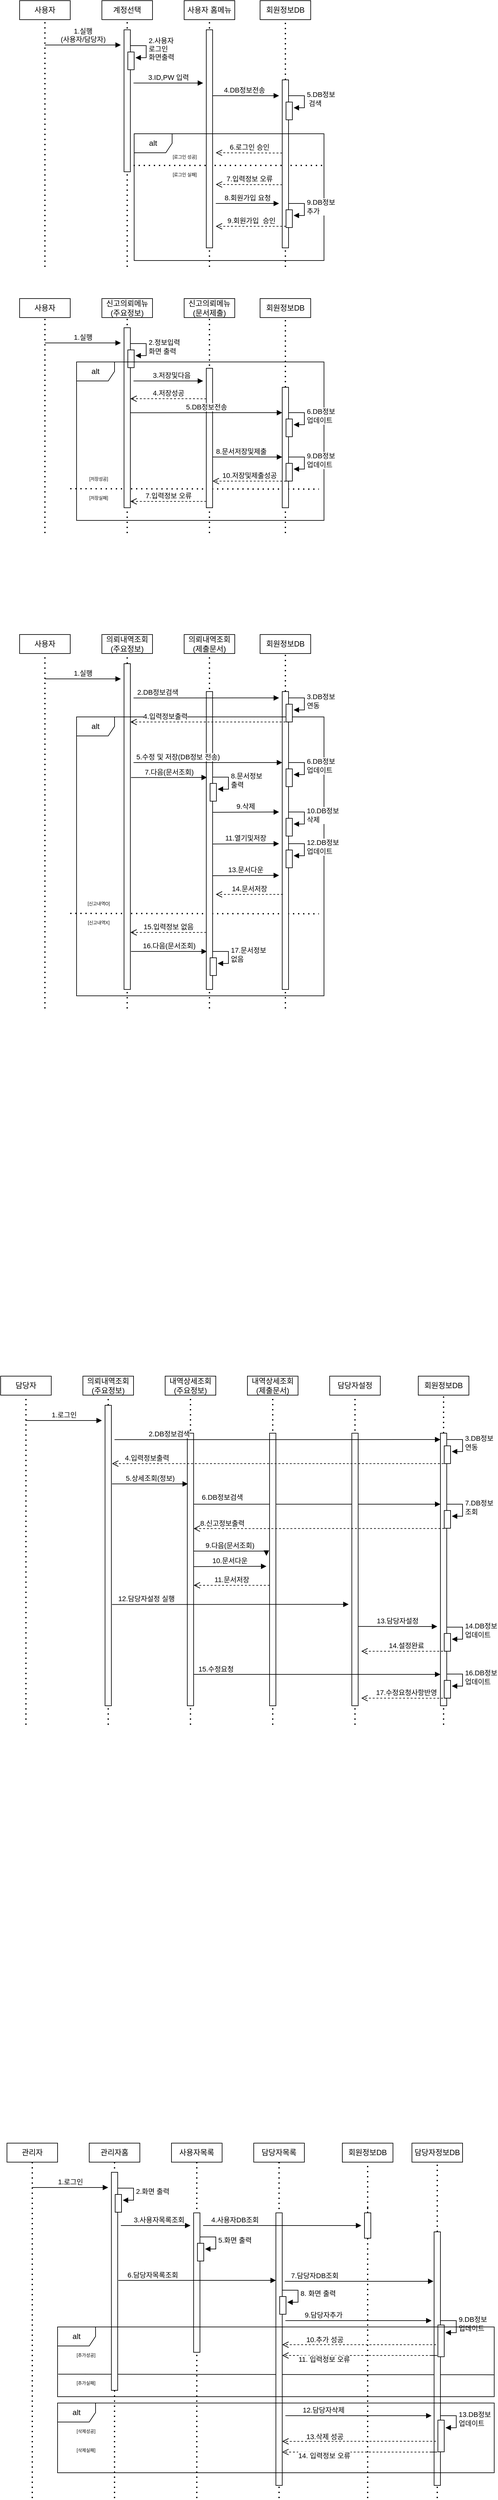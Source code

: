 <mxfile version="21.5.2" type="device">
  <diagram name="페이지-1" id="BOG7XvdRd_XsbFsJwtds">
    <mxGraphModel dx="1687" dy="1078" grid="1" gridSize="10" guides="1" tooltips="1" connect="1" arrows="1" fold="1" page="1" pageScale="1" pageWidth="827" pageHeight="1169" math="0" shadow="0">
      <root>
        <mxCell id="0" />
        <mxCell id="1" parent="0" />
        <mxCell id="2sbaOQLauqhKjB1J0AwE-26" value="" style="endArrow=none;dashed=1;html=1;dashPattern=1 3;strokeWidth=2;rounded=0;exitX=-0.003;exitY=0.499;exitDx=0;exitDy=0;exitPerimeter=0;entryX=1.004;entryY=0.499;entryDx=0;entryDy=0;entryPerimeter=0;" parent="1" edge="1">
          <mxGeometry width="50" height="50" relative="1" as="geometry">
            <mxPoint x="230.1" y="450.0" as="sourcePoint" />
            <mxPoint x="532.2" y="450.0" as="targetPoint" />
          </mxGeometry>
        </mxCell>
        <mxCell id="e3Qc_dx9rd3QwC0fSJZI-2" value="계정선택" style="html=1;whiteSpace=wrap;" parent="1" vertex="1">
          <mxGeometry x="180" y="190" width="80" height="30" as="geometry" />
        </mxCell>
        <mxCell id="2sbaOQLauqhKjB1J0AwE-1" value="" style="endArrow=none;dashed=1;html=1;dashPattern=1 3;strokeWidth=2;rounded=0;entryX=0.5;entryY=1;entryDx=0;entryDy=0;" parent="1" target="e3Qc_dx9rd3QwC0fSJZI-2" edge="1">
          <mxGeometry width="50" height="50" relative="1" as="geometry">
            <mxPoint x="220" y="610" as="sourcePoint" />
            <mxPoint x="310" y="440" as="targetPoint" />
          </mxGeometry>
        </mxCell>
        <mxCell id="2sbaOQLauqhKjB1J0AwE-2" value="사용자" style="html=1;whiteSpace=wrap;" parent="1" vertex="1">
          <mxGeometry x="50" y="190" width="80" height="30" as="geometry" />
        </mxCell>
        <mxCell id="2sbaOQLauqhKjB1J0AwE-3" value="" style="endArrow=none;dashed=1;html=1;dashPattern=1 3;strokeWidth=2;rounded=0;entryX=0.5;entryY=1;entryDx=0;entryDy=0;" parent="1" target="2sbaOQLauqhKjB1J0AwE-2" edge="1">
          <mxGeometry width="50" height="50" relative="1" as="geometry">
            <mxPoint x="90" y="610" as="sourcePoint" />
            <mxPoint x="180" y="440" as="targetPoint" />
          </mxGeometry>
        </mxCell>
        <mxCell id="2sbaOQLauqhKjB1J0AwE-5" value="1.실행&lt;br style=&quot;border-color: var(--border-color);&quot;&gt;(사용자/담당자)" style="html=1;verticalAlign=bottom;endArrow=block;edgeStyle=elbowEdgeStyle;elbow=vertical;curved=0;rounded=0;" parent="1" edge="1">
          <mxGeometry width="80" relative="1" as="geometry">
            <mxPoint x="90" y="260" as="sourcePoint" />
            <mxPoint x="210" y="260" as="targetPoint" />
          </mxGeometry>
        </mxCell>
        <mxCell id="2sbaOQLauqhKjB1J0AwE-8" value="" style="html=1;points=[];perimeter=orthogonalPerimeter;outlineConnect=0;targetShapes=umlLifeline;portConstraint=eastwest;newEdgeStyle={&quot;edgeStyle&quot;:&quot;elbowEdgeStyle&quot;,&quot;elbow&quot;:&quot;vertical&quot;,&quot;curved&quot;:0,&quot;rounded&quot;:0};" parent="1" vertex="1">
          <mxGeometry x="215" y="236" width="10" height="224" as="geometry" />
        </mxCell>
        <mxCell id="2sbaOQLauqhKjB1J0AwE-6" value="" style="html=1;points=[];perimeter=orthogonalPerimeter;outlineConnect=0;targetShapes=umlLifeline;portConstraint=eastwest;newEdgeStyle={&quot;edgeStyle&quot;:&quot;elbowEdgeStyle&quot;,&quot;elbow&quot;:&quot;vertical&quot;,&quot;curved&quot;:0,&quot;rounded&quot;:0};" parent="1" vertex="1">
          <mxGeometry x="221" y="271" width="10" height="28" as="geometry" />
        </mxCell>
        <mxCell id="2sbaOQLauqhKjB1J0AwE-7" value="2.사용자&lt;br&gt;로그인&lt;br&gt;화면출력" style="html=1;align=left;spacingLeft=2;endArrow=block;rounded=0;edgeStyle=orthogonalEdgeStyle;curved=0;rounded=0;" parent="1" edge="1">
          <mxGeometry x="0.006" relative="1" as="geometry">
            <mxPoint x="225" y="261.034" as="sourcePoint" />
            <Array as="points">
              <mxPoint x="250" y="261" />
              <mxPoint x="250" y="280" />
            </Array>
            <mxPoint x="233" y="280.034" as="targetPoint" />
            <mxPoint as="offset" />
          </mxGeometry>
        </mxCell>
        <mxCell id="2sbaOQLauqhKjB1J0AwE-10" value="회원정보DB" style="html=1;whiteSpace=wrap;" parent="1" vertex="1">
          <mxGeometry x="430" y="190" width="80" height="30" as="geometry" />
        </mxCell>
        <mxCell id="2sbaOQLauqhKjB1J0AwE-11" value="" style="endArrow=none;dashed=1;html=1;dashPattern=1 3;strokeWidth=2;rounded=0;entryX=0.5;entryY=1;entryDx=0;entryDy=0;" parent="1" source="2sbaOQLauqhKjB1J0AwE-12" target="2sbaOQLauqhKjB1J0AwE-10" edge="1">
          <mxGeometry width="50" height="50" relative="1" as="geometry">
            <mxPoint x="470" y="500" as="sourcePoint" />
            <mxPoint x="560" y="440" as="targetPoint" />
          </mxGeometry>
        </mxCell>
        <mxCell id="2sbaOQLauqhKjB1J0AwE-13" value="" style="endArrow=none;dashed=1;html=1;dashPattern=1 3;strokeWidth=2;rounded=0;entryX=0.5;entryY=1;entryDx=0;entryDy=0;" parent="1" target="2sbaOQLauqhKjB1J0AwE-12" edge="1">
          <mxGeometry width="50" height="50" relative="1" as="geometry">
            <mxPoint x="470" y="610" as="sourcePoint" />
            <mxPoint x="470" y="220" as="targetPoint" />
          </mxGeometry>
        </mxCell>
        <mxCell id="2sbaOQLauqhKjB1J0AwE-12" value="" style="html=1;points=[];perimeter=orthogonalPerimeter;outlineConnect=0;targetShapes=umlLifeline;portConstraint=eastwest;newEdgeStyle={&quot;edgeStyle&quot;:&quot;elbowEdgeStyle&quot;,&quot;elbow&quot;:&quot;vertical&quot;,&quot;curved&quot;:0,&quot;rounded&quot;:0};" parent="1" vertex="1">
          <mxGeometry x="465" y="315" width="10" height="265" as="geometry" />
        </mxCell>
        <mxCell id="2sbaOQLauqhKjB1J0AwE-14" value="4.DB정보전송" style="html=1;verticalAlign=bottom;endArrow=block;edgeStyle=elbowEdgeStyle;elbow=vertical;curved=0;rounded=0;" parent="1" edge="1">
          <mxGeometry width="80" relative="1" as="geometry">
            <mxPoint x="350" y="340" as="sourcePoint" />
            <mxPoint x="460" y="340.17" as="targetPoint" />
          </mxGeometry>
        </mxCell>
        <mxCell id="2sbaOQLauqhKjB1J0AwE-16" value="" style="html=1;points=[];perimeter=orthogonalPerimeter;outlineConnect=0;targetShapes=umlLifeline;portConstraint=eastwest;newEdgeStyle={&quot;edgeStyle&quot;:&quot;elbowEdgeStyle&quot;,&quot;elbow&quot;:&quot;vertical&quot;,&quot;curved&quot;:0,&quot;rounded&quot;:0};" parent="1" vertex="1">
          <mxGeometry x="471" y="350" width="10" height="28" as="geometry" />
        </mxCell>
        <mxCell id="2sbaOQLauqhKjB1J0AwE-17" value="5.DB정보&lt;br&gt;&amp;nbsp;검색" style="html=1;align=left;spacingLeft=2;endArrow=block;rounded=0;edgeStyle=orthogonalEdgeStyle;curved=0;rounded=0;" parent="1" edge="1">
          <mxGeometry x="0.006" relative="1" as="geometry">
            <mxPoint x="475" y="340.034" as="sourcePoint" />
            <Array as="points">
              <mxPoint x="500" y="340" />
              <mxPoint x="500" y="359" />
            </Array>
            <mxPoint x="483" y="359.034" as="targetPoint" />
            <mxPoint as="offset" />
          </mxGeometry>
        </mxCell>
        <mxCell id="2sbaOQLauqhKjB1J0AwE-20" value="사용자 홈메뉴" style="html=1;whiteSpace=wrap;" parent="1" vertex="1">
          <mxGeometry x="310" y="190" width="80" height="30" as="geometry" />
        </mxCell>
        <mxCell id="2sbaOQLauqhKjB1J0AwE-21" value="" style="endArrow=none;dashed=1;html=1;dashPattern=1 3;strokeWidth=2;rounded=0;entryX=0.5;entryY=1;entryDx=0;entryDy=0;" parent="1" target="2sbaOQLauqhKjB1J0AwE-20" edge="1">
          <mxGeometry width="50" height="50" relative="1" as="geometry">
            <mxPoint x="350" y="610" as="sourcePoint" />
            <mxPoint x="440" y="440" as="targetPoint" />
          </mxGeometry>
        </mxCell>
        <mxCell id="2sbaOQLauqhKjB1J0AwE-25" value="" style="html=1;points=[];perimeter=orthogonalPerimeter;outlineConnect=0;targetShapes=umlLifeline;portConstraint=eastwest;newEdgeStyle={&quot;edgeStyle&quot;:&quot;elbowEdgeStyle&quot;,&quot;elbow&quot;:&quot;vertical&quot;,&quot;curved&quot;:0,&quot;rounded&quot;:0};" parent="1" vertex="1">
          <mxGeometry x="345" y="236" width="10" height="344" as="geometry" />
        </mxCell>
        <mxCell id="2sbaOQLauqhKjB1J0AwE-23" value="alt" style="shape=umlFrame;whiteSpace=wrap;html=1;pointerEvents=0;" parent="1" vertex="1">
          <mxGeometry x="231" y="400" width="300" height="200" as="geometry" />
        </mxCell>
        <mxCell id="2sbaOQLauqhKjB1J0AwE-24" value="6.로그인 승인" style="html=1;verticalAlign=bottom;endArrow=open;dashed=1;endSize=8;edgeStyle=elbowEdgeStyle;elbow=vertical;curved=0;rounded=0;" parent="1" edge="1">
          <mxGeometry relative="1" as="geometry">
            <mxPoint x="465" y="430.41" as="sourcePoint" />
            <mxPoint x="360" y="430" as="targetPoint" />
          </mxGeometry>
        </mxCell>
        <mxCell id="2sbaOQLauqhKjB1J0AwE-9" value="3.ID,PW 입력" style="html=1;verticalAlign=bottom;endArrow=block;edgeStyle=elbowEdgeStyle;elbow=vertical;curved=0;rounded=0;" parent="1" edge="1">
          <mxGeometry width="80" relative="1" as="geometry">
            <mxPoint x="230" y="320" as="sourcePoint" />
            <mxPoint x="340" y="320" as="targetPoint" />
          </mxGeometry>
        </mxCell>
        <mxCell id="2sbaOQLauqhKjB1J0AwE-27" value="7.입력정보 오류" style="html=1;verticalAlign=bottom;endArrow=open;dashed=1;endSize=8;edgeStyle=elbowEdgeStyle;elbow=vertical;curved=0;rounded=0;" parent="1" edge="1">
          <mxGeometry relative="1" as="geometry">
            <mxPoint x="465" y="480.41" as="sourcePoint" />
            <mxPoint x="360" y="480" as="targetPoint" />
          </mxGeometry>
        </mxCell>
        <mxCell id="2sbaOQLauqhKjB1J0AwE-28" value="8.회원가입 요청" style="html=1;verticalAlign=bottom;endArrow=block;edgeStyle=elbowEdgeStyle;elbow=vertical;curved=0;rounded=0;" parent="1" edge="1">
          <mxGeometry width="80" relative="1" as="geometry">
            <mxPoint x="360" y="510" as="sourcePoint" />
            <mxPoint x="460" y="510.34" as="targetPoint" />
          </mxGeometry>
        </mxCell>
        <mxCell id="2sbaOQLauqhKjB1J0AwE-29" value="9.DB정보&lt;br&gt;추가" style="html=1;align=left;spacingLeft=2;endArrow=block;rounded=0;edgeStyle=orthogonalEdgeStyle;curved=0;rounded=0;" parent="1" edge="1">
          <mxGeometry x="0.006" relative="1" as="geometry">
            <mxPoint x="475" y="510.004" as="sourcePoint" />
            <Array as="points">
              <mxPoint x="500" y="509.97" />
              <mxPoint x="500" y="528.97" />
            </Array>
            <mxPoint x="483" y="529.004" as="targetPoint" />
            <mxPoint as="offset" />
          </mxGeometry>
        </mxCell>
        <mxCell id="2sbaOQLauqhKjB1J0AwE-30" value="" style="html=1;points=[];perimeter=orthogonalPerimeter;outlineConnect=0;targetShapes=umlLifeline;portConstraint=eastwest;newEdgeStyle={&quot;edgeStyle&quot;:&quot;elbowEdgeStyle&quot;,&quot;elbow&quot;:&quot;vertical&quot;,&quot;curved&quot;:0,&quot;rounded&quot;:0};" parent="1" vertex="1">
          <mxGeometry x="471" y="519.97" width="10" height="28" as="geometry" />
        </mxCell>
        <mxCell id="2sbaOQLauqhKjB1J0AwE-31" value="9.회원가입&amp;nbsp; 승인" style="html=1;verticalAlign=bottom;endArrow=open;dashed=1;endSize=8;edgeStyle=elbowEdgeStyle;elbow=vertical;curved=0;rounded=0;" parent="1" source="2sbaOQLauqhKjB1J0AwE-30" edge="1">
          <mxGeometry relative="1" as="geometry">
            <mxPoint x="465" y="546.172" as="sourcePoint" />
            <mxPoint x="360" y="546" as="targetPoint" />
          </mxGeometry>
        </mxCell>
        <mxCell id="2sbaOQLauqhKjB1J0AwE-32" value="[로그인 성공]" style="text;html=1;strokeColor=none;fillColor=none;align=center;verticalAlign=middle;whiteSpace=wrap;rounded=0;fontSize=7;" parent="1" vertex="1">
          <mxGeometry x="276" y="422" width="70" height="30" as="geometry" />
        </mxCell>
        <mxCell id="2sbaOQLauqhKjB1J0AwE-33" value="[로그인 실패]" style="text;html=1;strokeColor=none;fillColor=none;align=center;verticalAlign=middle;whiteSpace=wrap;rounded=0;fontSize=7;" parent="1" vertex="1">
          <mxGeometry x="276" y="450" width="70" height="30" as="geometry" />
        </mxCell>
        <mxCell id="2sbaOQLauqhKjB1J0AwE-92" value="" style="endArrow=none;dashed=1;html=1;dashPattern=1 3;strokeWidth=2;rounded=0;exitX=-0.008;exitY=0.547;exitDx=0;exitDy=0;exitPerimeter=0;entryX=0.997;entryY=0.55;entryDx=0;entryDy=0;entryPerimeter=0;" parent="1" edge="1">
          <mxGeometry width="50" height="50" relative="1" as="geometry">
            <mxPoint x="130.002" y="960.0" as="sourcePoint" />
            <mxPoint x="522.957" y="960.6" as="targetPoint" />
          </mxGeometry>
        </mxCell>
        <mxCell id="2sbaOQLauqhKjB1J0AwE-93" value="신고의뢰메뉴&lt;br&gt;(주요정보)" style="html=1;whiteSpace=wrap;" parent="1" vertex="1">
          <mxGeometry x="180" y="660" width="80" height="30" as="geometry" />
        </mxCell>
        <mxCell id="2sbaOQLauqhKjB1J0AwE-94" value="" style="endArrow=none;dashed=1;html=1;dashPattern=1 3;strokeWidth=2;rounded=0;" parent="1" edge="1">
          <mxGeometry width="50" height="50" relative="1" as="geometry">
            <mxPoint x="220" y="1030" as="sourcePoint" />
            <mxPoint x="220" y="690" as="targetPoint" />
          </mxGeometry>
        </mxCell>
        <mxCell id="2sbaOQLauqhKjB1J0AwE-95" value="사용자" style="html=1;whiteSpace=wrap;" parent="1" vertex="1">
          <mxGeometry x="50" y="660" width="80" height="30" as="geometry" />
        </mxCell>
        <mxCell id="2sbaOQLauqhKjB1J0AwE-96" value="" style="endArrow=none;dashed=1;html=1;dashPattern=1 3;strokeWidth=2;rounded=0;" parent="1" edge="1">
          <mxGeometry width="50" height="50" relative="1" as="geometry">
            <mxPoint x="90" y="1030" as="sourcePoint" />
            <mxPoint x="90" y="690" as="targetPoint" />
          </mxGeometry>
        </mxCell>
        <mxCell id="2sbaOQLauqhKjB1J0AwE-97" value="1.실행" style="html=1;verticalAlign=bottom;endArrow=block;edgeStyle=elbowEdgeStyle;elbow=vertical;curved=0;rounded=0;" parent="1" edge="1">
          <mxGeometry width="80" relative="1" as="geometry">
            <mxPoint x="90" y="730" as="sourcePoint" />
            <mxPoint x="210" y="730" as="targetPoint" />
          </mxGeometry>
        </mxCell>
        <mxCell id="2sbaOQLauqhKjB1J0AwE-98" value="" style="html=1;points=[];perimeter=orthogonalPerimeter;outlineConnect=0;targetShapes=umlLifeline;portConstraint=eastwest;newEdgeStyle={&quot;edgeStyle&quot;:&quot;elbowEdgeStyle&quot;,&quot;elbow&quot;:&quot;vertical&quot;,&quot;curved&quot;:0,&quot;rounded&quot;:0};" parent="1" vertex="1">
          <mxGeometry x="215" y="706" width="10" height="284" as="geometry" />
        </mxCell>
        <mxCell id="2sbaOQLauqhKjB1J0AwE-99" value="" style="html=1;points=[];perimeter=orthogonalPerimeter;outlineConnect=0;targetShapes=umlLifeline;portConstraint=eastwest;newEdgeStyle={&quot;edgeStyle&quot;:&quot;elbowEdgeStyle&quot;,&quot;elbow&quot;:&quot;vertical&quot;,&quot;curved&quot;:0,&quot;rounded&quot;:0};" parent="1" vertex="1">
          <mxGeometry x="221" y="741" width="10" height="28" as="geometry" />
        </mxCell>
        <mxCell id="2sbaOQLauqhKjB1J0AwE-100" value="2.정보입력&lt;br&gt;화면 출력" style="html=1;align=left;spacingLeft=2;endArrow=block;rounded=0;edgeStyle=orthogonalEdgeStyle;curved=0;rounded=0;" parent="1" edge="1">
          <mxGeometry x="0.006" relative="1" as="geometry">
            <mxPoint x="225" y="731.034" as="sourcePoint" />
            <Array as="points">
              <mxPoint x="250" y="731" />
              <mxPoint x="250" y="750" />
            </Array>
            <mxPoint x="233" y="750.034" as="targetPoint" />
            <mxPoint as="offset" />
          </mxGeometry>
        </mxCell>
        <mxCell id="2sbaOQLauqhKjB1J0AwE-101" value="회원정보DB" style="html=1;whiteSpace=wrap;" parent="1" vertex="1">
          <mxGeometry x="430" y="660" width="80" height="30" as="geometry" />
        </mxCell>
        <mxCell id="2sbaOQLauqhKjB1J0AwE-102" value="" style="endArrow=none;dashed=1;html=1;dashPattern=1 3;strokeWidth=2;rounded=0;entryX=0.5;entryY=1;entryDx=0;entryDy=0;" parent="1" source="2sbaOQLauqhKjB1J0AwE-104" target="2sbaOQLauqhKjB1J0AwE-101" edge="1">
          <mxGeometry width="50" height="50" relative="1" as="geometry">
            <mxPoint x="470" y="970" as="sourcePoint" />
            <mxPoint x="560" y="910" as="targetPoint" />
          </mxGeometry>
        </mxCell>
        <mxCell id="2sbaOQLauqhKjB1J0AwE-103" value="" style="endArrow=none;dashed=1;html=1;dashPattern=1 3;strokeWidth=2;rounded=0;entryX=0.5;entryY=1;entryDx=0;entryDy=0;" parent="1" edge="1">
          <mxGeometry width="50" height="50" relative="1" as="geometry">
            <mxPoint x="470" y="1030" as="sourcePoint" />
            <mxPoint x="470" y="850" as="targetPoint" />
          </mxGeometry>
        </mxCell>
        <mxCell id="2sbaOQLauqhKjB1J0AwE-104" value="" style="html=1;points=[];perimeter=orthogonalPerimeter;outlineConnect=0;targetShapes=umlLifeline;portConstraint=eastwest;newEdgeStyle={&quot;edgeStyle&quot;:&quot;elbowEdgeStyle&quot;,&quot;elbow&quot;:&quot;vertical&quot;,&quot;curved&quot;:0,&quot;rounded&quot;:0};" parent="1" vertex="1">
          <mxGeometry x="465" y="800" width="10" height="190" as="geometry" />
        </mxCell>
        <mxCell id="2sbaOQLauqhKjB1J0AwE-108" value="신고의뢰메뉴&lt;br&gt;(문서제출)" style="html=1;whiteSpace=wrap;" parent="1" vertex="1">
          <mxGeometry x="310" y="660" width="80" height="30" as="geometry" />
        </mxCell>
        <mxCell id="2sbaOQLauqhKjB1J0AwE-109" value="" style="endArrow=none;dashed=1;html=1;dashPattern=1 3;strokeWidth=2;rounded=0;" parent="1" edge="1">
          <mxGeometry width="50" height="50" relative="1" as="geometry">
            <mxPoint x="350" y="1030" as="sourcePoint" />
            <mxPoint x="350" y="690" as="targetPoint" />
          </mxGeometry>
        </mxCell>
        <mxCell id="2sbaOQLauqhKjB1J0AwE-110" value="" style="html=1;points=[];perimeter=orthogonalPerimeter;outlineConnect=0;targetShapes=umlLifeline;portConstraint=eastwest;newEdgeStyle={&quot;edgeStyle&quot;:&quot;elbowEdgeStyle&quot;,&quot;elbow&quot;:&quot;vertical&quot;,&quot;curved&quot;:0,&quot;rounded&quot;:0};" parent="1" vertex="1">
          <mxGeometry x="345" y="770" width="10" height="220" as="geometry" />
        </mxCell>
        <mxCell id="2sbaOQLauqhKjB1J0AwE-111" value="alt" style="shape=umlFrame;whiteSpace=wrap;html=1;pointerEvents=0;" parent="1" vertex="1">
          <mxGeometry x="140" y="760" width="391" height="250" as="geometry" />
        </mxCell>
        <mxCell id="2sbaOQLauqhKjB1J0AwE-112" value="4.저장성공" style="html=1;verticalAlign=bottom;endArrow=open;dashed=1;endSize=8;edgeStyle=elbowEdgeStyle;elbow=vertical;curved=0;rounded=0;" parent="1" target="2sbaOQLauqhKjB1J0AwE-98" edge="1">
          <mxGeometry relative="1" as="geometry">
            <mxPoint x="345" y="818.07" as="sourcePoint" />
            <mxPoint x="240" y="817.66" as="targetPoint" />
          </mxGeometry>
        </mxCell>
        <mxCell id="2sbaOQLauqhKjB1J0AwE-113" value="3.저장및다음" style="html=1;verticalAlign=bottom;endArrow=block;edgeStyle=elbowEdgeStyle;elbow=vertical;curved=0;rounded=0;" parent="1" edge="1">
          <mxGeometry x="0.091" width="80" relative="1" as="geometry">
            <mxPoint x="230" y="790" as="sourcePoint" />
            <mxPoint x="340" y="790" as="targetPoint" />
            <mxPoint as="offset" />
          </mxGeometry>
        </mxCell>
        <mxCell id="2sbaOQLauqhKjB1J0AwE-114" value="7.입력정보 오류" style="html=1;verticalAlign=bottom;endArrow=open;dashed=1;endSize=8;edgeStyle=elbowEdgeStyle;elbow=vertical;curved=0;rounded=0;" parent="1" edge="1">
          <mxGeometry relative="1" as="geometry">
            <mxPoint x="345" y="979.998" as="sourcePoint" />
            <mxPoint x="225" y="980.17" as="targetPoint" />
          </mxGeometry>
        </mxCell>
        <mxCell id="2sbaOQLauqhKjB1J0AwE-115" value="5.DB정보전송" style="html=1;verticalAlign=bottom;endArrow=block;edgeStyle=elbowEdgeStyle;elbow=vertical;curved=0;rounded=0;" parent="1" target="2sbaOQLauqhKjB1J0AwE-104" edge="1">
          <mxGeometry width="80" relative="1" as="geometry">
            <mxPoint x="225" y="840.17" as="sourcePoint" />
            <mxPoint x="325" y="840.51" as="targetPoint" />
          </mxGeometry>
        </mxCell>
        <mxCell id="2sbaOQLauqhKjB1J0AwE-119" value="[저장성공]" style="text;html=1;strokeColor=none;fillColor=none;align=center;verticalAlign=middle;whiteSpace=wrap;rounded=0;fontSize=7;" parent="1" vertex="1">
          <mxGeometry x="140" y="930" width="70" height="30" as="geometry" />
        </mxCell>
        <mxCell id="2sbaOQLauqhKjB1J0AwE-120" value="[저장실패]" style="text;html=1;strokeColor=none;fillColor=none;align=center;verticalAlign=middle;whiteSpace=wrap;rounded=0;fontSize=7;" parent="1" vertex="1">
          <mxGeometry x="140" y="960" width="70" height="30" as="geometry" />
        </mxCell>
        <mxCell id="2sbaOQLauqhKjB1J0AwE-121" value="8.문서저장및제출" style="html=1;verticalAlign=bottom;endArrow=block;edgeStyle=elbowEdgeStyle;elbow=vertical;curved=0;rounded=0;" parent="1" edge="1">
          <mxGeometry x="-0.182" width="80" relative="1" as="geometry">
            <mxPoint x="355" y="910" as="sourcePoint" />
            <mxPoint x="465" y="910" as="targetPoint" />
            <mxPoint as="offset" />
          </mxGeometry>
        </mxCell>
        <mxCell id="2sbaOQLauqhKjB1J0AwE-122" value="" style="endArrow=none;dashed=1;html=1;dashPattern=1 3;strokeWidth=2;rounded=0;exitX=-0.008;exitY=0.547;exitDx=0;exitDy=0;exitPerimeter=0;entryX=0.997;entryY=0.55;entryDx=0;entryDy=0;entryPerimeter=0;" parent="1" edge="1">
          <mxGeometry width="50" height="50" relative="1" as="geometry">
            <mxPoint x="130.002" y="1630" as="sourcePoint" />
            <mxPoint x="522.957" y="1630.6" as="targetPoint" />
          </mxGeometry>
        </mxCell>
        <mxCell id="2sbaOQLauqhKjB1J0AwE-123" value="의뢰내역조회&lt;br&gt;(주요정보)" style="html=1;whiteSpace=wrap;" parent="1" vertex="1">
          <mxGeometry x="180" y="1190" width="80" height="30" as="geometry" />
        </mxCell>
        <mxCell id="2sbaOQLauqhKjB1J0AwE-124" value="" style="endArrow=none;dashed=1;html=1;dashPattern=1 3;strokeWidth=2;rounded=0;entryX=0.5;entryY=1;entryDx=0;entryDy=0;" parent="1" target="2sbaOQLauqhKjB1J0AwE-123" edge="1">
          <mxGeometry width="50" height="50" relative="1" as="geometry">
            <mxPoint x="220" y="1780" as="sourcePoint" />
            <mxPoint x="220" y="1260" as="targetPoint" />
          </mxGeometry>
        </mxCell>
        <mxCell id="2sbaOQLauqhKjB1J0AwE-125" value="사용자" style="html=1;whiteSpace=wrap;" parent="1" vertex="1">
          <mxGeometry x="50" y="1190" width="80" height="30" as="geometry" />
        </mxCell>
        <mxCell id="2sbaOQLauqhKjB1J0AwE-126" value="" style="endArrow=none;dashed=1;html=1;dashPattern=1 3;strokeWidth=2;rounded=0;entryX=0.5;entryY=1;entryDx=0;entryDy=0;" parent="1" target="2sbaOQLauqhKjB1J0AwE-125" edge="1">
          <mxGeometry width="50" height="50" relative="1" as="geometry">
            <mxPoint x="90" y="1780" as="sourcePoint" />
            <mxPoint x="90" y="1260" as="targetPoint" />
          </mxGeometry>
        </mxCell>
        <mxCell id="2sbaOQLauqhKjB1J0AwE-127" value="1.실행" style="html=1;verticalAlign=bottom;endArrow=block;edgeStyle=elbowEdgeStyle;elbow=vertical;curved=0;rounded=0;" parent="1" edge="1">
          <mxGeometry width="80" relative="1" as="geometry">
            <mxPoint x="90" y="1260" as="sourcePoint" />
            <mxPoint x="210" y="1260" as="targetPoint" />
          </mxGeometry>
        </mxCell>
        <mxCell id="2sbaOQLauqhKjB1J0AwE-128" value="" style="html=1;points=[];perimeter=orthogonalPerimeter;outlineConnect=0;targetShapes=umlLifeline;portConstraint=eastwest;newEdgeStyle={&quot;edgeStyle&quot;:&quot;elbowEdgeStyle&quot;,&quot;elbow&quot;:&quot;vertical&quot;,&quot;curved&quot;:0,&quot;rounded&quot;:0};" parent="1" vertex="1">
          <mxGeometry x="215" y="1236" width="10" height="514" as="geometry" />
        </mxCell>
        <mxCell id="2sbaOQLauqhKjB1J0AwE-131" value="회원정보DB" style="html=1;whiteSpace=wrap;" parent="1" vertex="1">
          <mxGeometry x="430" y="1190" width="80" height="30" as="geometry" />
        </mxCell>
        <mxCell id="2sbaOQLauqhKjB1J0AwE-132" value="" style="endArrow=none;dashed=1;html=1;dashPattern=1 3;strokeWidth=2;rounded=0;entryX=0.5;entryY=1;entryDx=0;entryDy=0;" parent="1" source="2sbaOQLauqhKjB1J0AwE-134" target="2sbaOQLauqhKjB1J0AwE-131" edge="1">
          <mxGeometry width="50" height="50" relative="1" as="geometry">
            <mxPoint x="470" y="1500" as="sourcePoint" />
            <mxPoint x="560" y="1440" as="targetPoint" />
          </mxGeometry>
        </mxCell>
        <mxCell id="2sbaOQLauqhKjB1J0AwE-133" value="" style="endArrow=none;dashed=1;html=1;dashPattern=1 3;strokeWidth=2;rounded=0;entryX=0.5;entryY=1;entryDx=0;entryDy=0;" parent="1" edge="1">
          <mxGeometry width="50" height="50" relative="1" as="geometry">
            <mxPoint x="470" y="1780" as="sourcePoint" />
            <mxPoint x="470" y="1440" as="targetPoint" />
          </mxGeometry>
        </mxCell>
        <mxCell id="2sbaOQLauqhKjB1J0AwE-134" value="" style="html=1;points=[];perimeter=orthogonalPerimeter;outlineConnect=0;targetShapes=umlLifeline;portConstraint=eastwest;newEdgeStyle={&quot;edgeStyle&quot;:&quot;elbowEdgeStyle&quot;,&quot;elbow&quot;:&quot;vertical&quot;,&quot;curved&quot;:0,&quot;rounded&quot;:0};" parent="1" vertex="1">
          <mxGeometry x="465" y="1280" width="10" height="470" as="geometry" />
        </mxCell>
        <mxCell id="2sbaOQLauqhKjB1J0AwE-135" value="의뢰내역조회&lt;br style=&quot;border-color: var(--border-color);&quot;&gt;(제출문서)" style="html=1;whiteSpace=wrap;" parent="1" vertex="1">
          <mxGeometry x="310" y="1190" width="80" height="30" as="geometry" />
        </mxCell>
        <mxCell id="2sbaOQLauqhKjB1J0AwE-136" value="" style="endArrow=none;dashed=1;html=1;dashPattern=1 3;strokeWidth=2;rounded=0;entryX=0.5;entryY=1;entryDx=0;entryDy=0;" parent="1" target="2sbaOQLauqhKjB1J0AwE-135" edge="1">
          <mxGeometry width="50" height="50" relative="1" as="geometry">
            <mxPoint x="350" y="1780" as="sourcePoint" />
            <mxPoint x="350" y="1260" as="targetPoint" />
          </mxGeometry>
        </mxCell>
        <mxCell id="2sbaOQLauqhKjB1J0AwE-137" value="" style="html=1;points=[];perimeter=orthogonalPerimeter;outlineConnect=0;targetShapes=umlLifeline;portConstraint=eastwest;newEdgeStyle={&quot;edgeStyle&quot;:&quot;elbowEdgeStyle&quot;,&quot;elbow&quot;:&quot;vertical&quot;,&quot;curved&quot;:0,&quot;rounded&quot;:0};" parent="1" vertex="1">
          <mxGeometry x="345" y="1280" width="10" height="470" as="geometry" />
        </mxCell>
        <mxCell id="2sbaOQLauqhKjB1J0AwE-138" value="alt" style="shape=umlFrame;whiteSpace=wrap;html=1;pointerEvents=0;" parent="1" vertex="1">
          <mxGeometry x="140" y="1320" width="391" height="440" as="geometry" />
        </mxCell>
        <mxCell id="2sbaOQLauqhKjB1J0AwE-139" value="4.입력정보출력" style="html=1;verticalAlign=bottom;endArrow=open;dashed=1;endSize=8;edgeStyle=elbowEdgeStyle;elbow=vertical;curved=0;rounded=0;" parent="1" source="2sbaOQLauqhKjB1J0AwE-146" edge="1">
          <mxGeometry x="0.562" relative="1" as="geometry">
            <mxPoint x="345" y="1327.97" as="sourcePoint" />
            <mxPoint x="225" y="1328.003" as="targetPoint" />
            <mxPoint as="offset" />
          </mxGeometry>
        </mxCell>
        <mxCell id="2sbaOQLauqhKjB1J0AwE-140" value="2.DB정보검색" style="html=1;verticalAlign=bottom;endArrow=block;edgeStyle=elbowEdgeStyle;elbow=vertical;curved=0;rounded=0;" parent="1" edge="1">
          <mxGeometry x="-0.667" width="80" relative="1" as="geometry">
            <mxPoint x="230" y="1290.17" as="sourcePoint" />
            <mxPoint x="460" y="1290" as="targetPoint" />
            <mxPoint as="offset" />
          </mxGeometry>
        </mxCell>
        <mxCell id="2sbaOQLauqhKjB1J0AwE-141" value="15.입력정보 없음" style="html=1;verticalAlign=bottom;endArrow=open;dashed=1;endSize=8;edgeStyle=elbowEdgeStyle;elbow=vertical;curved=0;rounded=0;" parent="1" edge="1">
          <mxGeometry relative="1" as="geometry">
            <mxPoint x="345" y="1659.998" as="sourcePoint" />
            <mxPoint x="225" y="1660.17" as="targetPoint" />
          </mxGeometry>
        </mxCell>
        <mxCell id="2sbaOQLauqhKjB1J0AwE-143" value="[신고내역O]" style="text;html=1;strokeColor=none;fillColor=none;align=center;verticalAlign=middle;whiteSpace=wrap;rounded=0;fontSize=7;" parent="1" vertex="1">
          <mxGeometry x="140" y="1600" width="70" height="30" as="geometry" />
        </mxCell>
        <mxCell id="2sbaOQLauqhKjB1J0AwE-144" value="[신고내역X]" style="text;html=1;strokeColor=none;fillColor=none;align=center;verticalAlign=middle;whiteSpace=wrap;rounded=0;fontSize=7;" parent="1" vertex="1">
          <mxGeometry x="140" y="1630" width="70" height="30" as="geometry" />
        </mxCell>
        <mxCell id="2sbaOQLauqhKjB1J0AwE-145" value="5.수정 및 저장(DB정보 전송)" style="html=1;verticalAlign=bottom;endArrow=block;edgeStyle=elbowEdgeStyle;elbow=vertical;curved=0;rounded=0;" parent="1" target="2sbaOQLauqhKjB1J0AwE-134" edge="1">
          <mxGeometry x="-0.403" width="80" relative="1" as="geometry">
            <mxPoint x="230" y="1392" as="sourcePoint" />
            <mxPoint x="340" y="1392" as="targetPoint" />
            <mxPoint as="offset" />
          </mxGeometry>
        </mxCell>
        <mxCell id="2sbaOQLauqhKjB1J0AwE-146" value="" style="html=1;points=[];perimeter=orthogonalPerimeter;outlineConnect=0;targetShapes=umlLifeline;portConstraint=eastwest;newEdgeStyle={&quot;edgeStyle&quot;:&quot;elbowEdgeStyle&quot;,&quot;elbow&quot;:&quot;vertical&quot;,&quot;curved&quot;:0,&quot;rounded&quot;:0};" parent="1" vertex="1">
          <mxGeometry x="471" y="1299.97" width="10" height="28" as="geometry" />
        </mxCell>
        <mxCell id="2sbaOQLauqhKjB1J0AwE-147" value="3.DB정보&lt;br&gt;연동" style="html=1;align=left;spacingLeft=2;endArrow=block;rounded=0;edgeStyle=orthogonalEdgeStyle;curved=0;rounded=0;" parent="1" edge="1">
          <mxGeometry x="0.006" relative="1" as="geometry">
            <mxPoint x="475" y="1290.004" as="sourcePoint" />
            <Array as="points">
              <mxPoint x="500" y="1289.97" />
              <mxPoint x="500" y="1308.97" />
            </Array>
            <mxPoint x="483" y="1309.004" as="targetPoint" />
            <mxPoint as="offset" />
          </mxGeometry>
        </mxCell>
        <mxCell id="2sbaOQLauqhKjB1J0AwE-148" value="" style="html=1;points=[];perimeter=orthogonalPerimeter;outlineConnect=0;targetShapes=umlLifeline;portConstraint=eastwest;newEdgeStyle={&quot;edgeStyle&quot;:&quot;elbowEdgeStyle&quot;,&quot;elbow&quot;:&quot;vertical&quot;,&quot;curved&quot;:0,&quot;rounded&quot;:0};" parent="1" vertex="1">
          <mxGeometry x="471" y="1401.97" width="10" height="28" as="geometry" />
        </mxCell>
        <mxCell id="2sbaOQLauqhKjB1J0AwE-149" value="6.DB정보&lt;br&gt;업데이트" style="html=1;align=left;spacingLeft=2;endArrow=block;rounded=0;edgeStyle=orthogonalEdgeStyle;curved=0;rounded=0;" parent="1" edge="1">
          <mxGeometry x="0.006" relative="1" as="geometry">
            <mxPoint x="475" y="1392.004" as="sourcePoint" />
            <Array as="points">
              <mxPoint x="500" y="1391.97" />
              <mxPoint x="500" y="1410.97" />
            </Array>
            <mxPoint x="483" y="1411.004" as="targetPoint" />
            <mxPoint as="offset" />
          </mxGeometry>
        </mxCell>
        <mxCell id="2sbaOQLauqhKjB1J0AwE-150" value="7.다음(문서조회)" style="html=1;verticalAlign=bottom;endArrow=block;edgeStyle=elbowEdgeStyle;elbow=vertical;curved=0;rounded=0;" parent="1" edge="1">
          <mxGeometry width="80" relative="1" as="geometry">
            <mxPoint x="226" y="1415.63" as="sourcePoint" />
            <mxPoint x="346" y="1415.63" as="targetPoint" />
          </mxGeometry>
        </mxCell>
        <mxCell id="2sbaOQLauqhKjB1J0AwE-151" value="" style="html=1;points=[];perimeter=orthogonalPerimeter;outlineConnect=0;targetShapes=umlLifeline;portConstraint=eastwest;newEdgeStyle={&quot;edgeStyle&quot;:&quot;elbowEdgeStyle&quot;,&quot;elbow&quot;:&quot;vertical&quot;,&quot;curved&quot;:0,&quot;rounded&quot;:0};" parent="1" vertex="1">
          <mxGeometry x="351" y="1424.94" width="10" height="28" as="geometry" />
        </mxCell>
        <mxCell id="2sbaOQLauqhKjB1J0AwE-152" value="8.문서정보&lt;br&gt;출력" style="html=1;align=left;spacingLeft=2;endArrow=block;rounded=0;edgeStyle=orthogonalEdgeStyle;curved=0;rounded=0;" parent="1" edge="1">
          <mxGeometry x="0.006" relative="1" as="geometry">
            <mxPoint x="355" y="1414.974" as="sourcePoint" />
            <Array as="points">
              <mxPoint x="380" y="1414.94" />
              <mxPoint x="380" y="1433.94" />
            </Array>
            <mxPoint x="363" y="1433.974" as="targetPoint" />
            <mxPoint as="offset" />
          </mxGeometry>
        </mxCell>
        <mxCell id="2sbaOQLauqhKjB1J0AwE-153" value="9.삭제" style="html=1;verticalAlign=bottom;endArrow=block;edgeStyle=elbowEdgeStyle;elbow=vertical;curved=0;rounded=0;" parent="1" edge="1">
          <mxGeometry width="80" relative="1" as="geometry">
            <mxPoint x="355" y="1470.44" as="sourcePoint" />
            <mxPoint x="460" y="1470" as="targetPoint" />
          </mxGeometry>
        </mxCell>
        <mxCell id="2sbaOQLauqhKjB1J0AwE-154" value="" style="html=1;points=[];perimeter=orthogonalPerimeter;outlineConnect=0;targetShapes=umlLifeline;portConstraint=eastwest;newEdgeStyle={&quot;edgeStyle&quot;:&quot;elbowEdgeStyle&quot;,&quot;elbow&quot;:&quot;vertical&quot;,&quot;curved&quot;:0,&quot;rounded&quot;:0};" parent="1" vertex="1">
          <mxGeometry x="471" y="1479.97" width="10" height="28" as="geometry" />
        </mxCell>
        <mxCell id="2sbaOQLauqhKjB1J0AwE-155" value="10.DB정보&lt;br&gt;삭제" style="html=1;align=left;spacingLeft=2;endArrow=block;rounded=0;edgeStyle=orthogonalEdgeStyle;curved=0;rounded=0;" parent="1" edge="1">
          <mxGeometry x="0.006" relative="1" as="geometry">
            <mxPoint x="475" y="1470.004" as="sourcePoint" />
            <Array as="points">
              <mxPoint x="500" y="1469.97" />
              <mxPoint x="500" y="1488.97" />
            </Array>
            <mxPoint x="483" y="1489.004" as="targetPoint" />
            <mxPoint as="offset" />
          </mxGeometry>
        </mxCell>
        <mxCell id="2sbaOQLauqhKjB1J0AwE-156" value="11.열기및저장" style="html=1;verticalAlign=bottom;endArrow=block;edgeStyle=elbowEdgeStyle;elbow=vertical;curved=0;rounded=0;" parent="1" edge="1">
          <mxGeometry width="80" relative="1" as="geometry">
            <mxPoint x="355" y="1520.44" as="sourcePoint" />
            <mxPoint x="460" y="1520" as="targetPoint" />
          </mxGeometry>
        </mxCell>
        <mxCell id="2sbaOQLauqhKjB1J0AwE-157" value="" style="html=1;points=[];perimeter=orthogonalPerimeter;outlineConnect=0;targetShapes=umlLifeline;portConstraint=eastwest;newEdgeStyle={&quot;edgeStyle&quot;:&quot;elbowEdgeStyle&quot;,&quot;elbow&quot;:&quot;vertical&quot;,&quot;curved&quot;:0,&quot;rounded&quot;:0};" parent="1" vertex="1">
          <mxGeometry x="471" y="1529.97" width="10" height="28" as="geometry" />
        </mxCell>
        <mxCell id="2sbaOQLauqhKjB1J0AwE-158" value="12.DB정보&lt;br&gt;업데이트" style="html=1;align=left;spacingLeft=2;endArrow=block;rounded=0;edgeStyle=orthogonalEdgeStyle;curved=0;rounded=0;" parent="1" edge="1">
          <mxGeometry x="0.006" relative="1" as="geometry">
            <mxPoint x="475" y="1520.004" as="sourcePoint" />
            <Array as="points">
              <mxPoint x="500" y="1519.97" />
              <mxPoint x="500" y="1538.97" />
            </Array>
            <mxPoint x="483" y="1539.004" as="targetPoint" />
            <mxPoint as="offset" />
          </mxGeometry>
        </mxCell>
        <mxCell id="2sbaOQLauqhKjB1J0AwE-159" value="16.다음(문서조회)" style="html=1;verticalAlign=bottom;endArrow=block;edgeStyle=elbowEdgeStyle;elbow=vertical;curved=0;rounded=0;" parent="1" edge="1">
          <mxGeometry width="80" relative="1" as="geometry">
            <mxPoint x="226" y="1690" as="sourcePoint" />
            <mxPoint x="346" y="1690" as="targetPoint" />
          </mxGeometry>
        </mxCell>
        <mxCell id="2sbaOQLauqhKjB1J0AwE-160" value="" style="html=1;points=[];perimeter=orthogonalPerimeter;outlineConnect=0;targetShapes=umlLifeline;portConstraint=eastwest;newEdgeStyle={&quot;edgeStyle&quot;:&quot;elbowEdgeStyle&quot;,&quot;elbow&quot;:&quot;vertical&quot;,&quot;curved&quot;:0,&quot;rounded&quot;:0};" parent="1" vertex="1">
          <mxGeometry x="351" y="1699.97" width="10" height="28" as="geometry" />
        </mxCell>
        <mxCell id="2sbaOQLauqhKjB1J0AwE-161" value="17.문서정보&lt;br&gt;없음" style="html=1;align=left;spacingLeft=2;endArrow=block;rounded=0;edgeStyle=orthogonalEdgeStyle;curved=0;rounded=0;" parent="1" edge="1">
          <mxGeometry x="0.006" relative="1" as="geometry">
            <mxPoint x="355" y="1690.004" as="sourcePoint" />
            <Array as="points">
              <mxPoint x="380" y="1689.97" />
              <mxPoint x="380" y="1708.97" />
            </Array>
            <mxPoint x="363" y="1709.004" as="targetPoint" />
            <mxPoint as="offset" />
          </mxGeometry>
        </mxCell>
        <mxCell id="2sbaOQLauqhKjB1J0AwE-163" value="의뢰내역조회&lt;br&gt;(주요정보)" style="html=1;whiteSpace=wrap;" parent="1" vertex="1">
          <mxGeometry x="150" y="2360" width="80" height="30" as="geometry" />
        </mxCell>
        <mxCell id="2sbaOQLauqhKjB1J0AwE-164" value="" style="endArrow=none;dashed=1;html=1;dashPattern=1 3;strokeWidth=2;rounded=0;" parent="1" edge="1">
          <mxGeometry width="50" height="50" relative="1" as="geometry">
            <mxPoint x="190" y="2910" as="sourcePoint" />
            <mxPoint x="190" y="2390" as="targetPoint" />
          </mxGeometry>
        </mxCell>
        <mxCell id="2sbaOQLauqhKjB1J0AwE-165" value="담당자" style="html=1;whiteSpace=wrap;" parent="1" vertex="1">
          <mxGeometry x="20" y="2360" width="80" height="30" as="geometry" />
        </mxCell>
        <mxCell id="2sbaOQLauqhKjB1J0AwE-166" value="" style="endArrow=none;dashed=1;html=1;dashPattern=1 3;strokeWidth=2;rounded=0;" parent="1" edge="1">
          <mxGeometry width="50" height="50" relative="1" as="geometry">
            <mxPoint x="60" y="2910" as="sourcePoint" />
            <mxPoint x="60" y="2390" as="targetPoint" />
          </mxGeometry>
        </mxCell>
        <mxCell id="2sbaOQLauqhKjB1J0AwE-167" value="1.로그인" style="html=1;verticalAlign=bottom;endArrow=block;edgeStyle=elbowEdgeStyle;elbow=vertical;curved=0;rounded=0;" parent="1" edge="1">
          <mxGeometry width="80" relative="1" as="geometry">
            <mxPoint x="60" y="2430" as="sourcePoint" />
            <mxPoint x="180" y="2430" as="targetPoint" />
          </mxGeometry>
        </mxCell>
        <mxCell id="2sbaOQLauqhKjB1J0AwE-168" value="" style="html=1;points=[];perimeter=orthogonalPerimeter;outlineConnect=0;targetShapes=umlLifeline;portConstraint=eastwest;newEdgeStyle={&quot;edgeStyle&quot;:&quot;elbowEdgeStyle&quot;,&quot;elbow&quot;:&quot;vertical&quot;,&quot;curved&quot;:0,&quot;rounded&quot;:0};" parent="1" vertex="1">
          <mxGeometry x="185" y="2406" width="10" height="474" as="geometry" />
        </mxCell>
        <mxCell id="2sbaOQLauqhKjB1J0AwE-169" value="회원정보DB" style="html=1;whiteSpace=wrap;" parent="1" vertex="1">
          <mxGeometry x="680" y="2360" width="80" height="30" as="geometry" />
        </mxCell>
        <mxCell id="2sbaOQLauqhKjB1J0AwE-170" value="" style="endArrow=none;dashed=1;html=1;dashPattern=1 3;strokeWidth=2;rounded=0;entryX=0.5;entryY=1;entryDx=0;entryDy=0;" parent="1" source="2sbaOQLauqhKjB1J0AwE-172" target="2sbaOQLauqhKjB1J0AwE-169" edge="1">
          <mxGeometry width="50" height="50" relative="1" as="geometry">
            <mxPoint x="720" y="2670" as="sourcePoint" />
            <mxPoint x="810" y="2610" as="targetPoint" />
          </mxGeometry>
        </mxCell>
        <mxCell id="2sbaOQLauqhKjB1J0AwE-171" value="" style="endArrow=none;dashed=1;html=1;dashPattern=1 3;strokeWidth=2;rounded=0;entryX=0.5;entryY=1;entryDx=0;entryDy=0;" parent="1" edge="1">
          <mxGeometry width="50" height="50" relative="1" as="geometry">
            <mxPoint x="720" y="2910" as="sourcePoint" />
            <mxPoint x="720" y="2570" as="targetPoint" />
          </mxGeometry>
        </mxCell>
        <mxCell id="2sbaOQLauqhKjB1J0AwE-172" value="" style="html=1;points=[];perimeter=orthogonalPerimeter;outlineConnect=0;targetShapes=umlLifeline;portConstraint=eastwest;newEdgeStyle={&quot;edgeStyle&quot;:&quot;elbowEdgeStyle&quot;,&quot;elbow&quot;:&quot;vertical&quot;,&quot;curved&quot;:0,&quot;rounded&quot;:0};" parent="1" vertex="1">
          <mxGeometry x="715" y="2450" width="10" height="430" as="geometry" />
        </mxCell>
        <mxCell id="2sbaOQLauqhKjB1J0AwE-173" value="내역상세조회&lt;br&gt;(주요정보)" style="html=1;whiteSpace=wrap;" parent="1" vertex="1">
          <mxGeometry x="280" y="2360" width="80" height="30" as="geometry" />
        </mxCell>
        <mxCell id="2sbaOQLauqhKjB1J0AwE-174" value="" style="endArrow=none;dashed=1;html=1;dashPattern=1 3;strokeWidth=2;rounded=0;entryX=0.5;entryY=1;entryDx=0;entryDy=0;" parent="1" edge="1">
          <mxGeometry width="50" height="50" relative="1" as="geometry">
            <mxPoint x="320" y="2910" as="sourcePoint" />
            <mxPoint x="320" y="2390" as="targetPoint" />
          </mxGeometry>
        </mxCell>
        <mxCell id="2sbaOQLauqhKjB1J0AwE-175" value="" style="html=1;points=[];perimeter=orthogonalPerimeter;outlineConnect=0;targetShapes=umlLifeline;portConstraint=eastwest;newEdgeStyle={&quot;edgeStyle&quot;:&quot;elbowEdgeStyle&quot;,&quot;elbow&quot;:&quot;vertical&quot;,&quot;curved&quot;:0,&quot;rounded&quot;:0};" parent="1" vertex="1">
          <mxGeometry x="315" y="2450" width="10" height="430" as="geometry" />
        </mxCell>
        <mxCell id="2sbaOQLauqhKjB1J0AwE-182" value="6.DB정보검색" style="html=1;verticalAlign=bottom;endArrow=block;edgeStyle=elbowEdgeStyle;elbow=vertical;curved=0;rounded=0;" parent="1" source="2sbaOQLauqhKjB1J0AwE-175" target="2sbaOQLauqhKjB1J0AwE-172" edge="1">
          <mxGeometry x="-0.769" y="2" width="80" relative="1" as="geometry">
            <mxPoint x="310" y="2562" as="sourcePoint" />
            <mxPoint x="310" y="2562" as="targetPoint" />
            <mxPoint as="offset" />
            <Array as="points">
              <mxPoint x="330" y="2562" />
            </Array>
          </mxGeometry>
        </mxCell>
        <mxCell id="2sbaOQLauqhKjB1J0AwE-183" value="" style="html=1;points=[];perimeter=orthogonalPerimeter;outlineConnect=0;targetShapes=umlLifeline;portConstraint=eastwest;newEdgeStyle={&quot;edgeStyle&quot;:&quot;elbowEdgeStyle&quot;,&quot;elbow&quot;:&quot;vertical&quot;,&quot;curved&quot;:0,&quot;rounded&quot;:0};" parent="1" vertex="1">
          <mxGeometry x="721" y="2469.97" width="10" height="28" as="geometry" />
        </mxCell>
        <mxCell id="2sbaOQLauqhKjB1J0AwE-184" value="3.DB정보&lt;br&gt;연동" style="html=1;align=left;spacingLeft=2;endArrow=block;rounded=0;edgeStyle=orthogonalEdgeStyle;curved=0;rounded=0;" parent="1" edge="1">
          <mxGeometry x="0.006" relative="1" as="geometry">
            <mxPoint x="725" y="2460.004" as="sourcePoint" />
            <Array as="points">
              <mxPoint x="750" y="2459.97" />
              <mxPoint x="750" y="2478.97" />
            </Array>
            <mxPoint x="733" y="2479.004" as="targetPoint" />
            <mxPoint as="offset" />
          </mxGeometry>
        </mxCell>
        <mxCell id="2sbaOQLauqhKjB1J0AwE-185" value="" style="html=1;points=[];perimeter=orthogonalPerimeter;outlineConnect=0;targetShapes=umlLifeline;portConstraint=eastwest;newEdgeStyle={&quot;edgeStyle&quot;:&quot;elbowEdgeStyle&quot;,&quot;elbow&quot;:&quot;vertical&quot;,&quot;curved&quot;:0,&quot;rounded&quot;:0};" parent="1" vertex="1">
          <mxGeometry x="721" y="2571.97" width="10" height="28" as="geometry" />
        </mxCell>
        <mxCell id="2sbaOQLauqhKjB1J0AwE-186" value="7.DB정보&lt;br&gt;조회" style="html=1;align=left;spacingLeft=2;endArrow=block;rounded=0;edgeStyle=orthogonalEdgeStyle;curved=0;rounded=0;" parent="1" edge="1">
          <mxGeometry x="0.006" relative="1" as="geometry">
            <mxPoint x="725" y="2562.004" as="sourcePoint" />
            <Array as="points">
              <mxPoint x="750" y="2561.97" />
              <mxPoint x="750" y="2580.97" />
            </Array>
            <mxPoint x="733" y="2581.004" as="targetPoint" />
            <mxPoint as="offset" />
          </mxGeometry>
        </mxCell>
        <mxCell id="2sbaOQLauqhKjB1J0AwE-190" value="9.다음(문서조회)" style="html=1;verticalAlign=bottom;endArrow=block;edgeStyle=elbowEdgeStyle;elbow=vertical;curved=0;rounded=0;entryX=-0.5;entryY=0.45;entryDx=0;entryDy=0;entryPerimeter=0;" parent="1" target="2sbaOQLauqhKjB1J0AwE-201" edge="1">
          <mxGeometry width="80" relative="1" as="geometry">
            <mxPoint x="325" y="2628.1" as="sourcePoint" />
            <mxPoint x="430" y="2627.66" as="targetPoint" />
          </mxGeometry>
        </mxCell>
        <mxCell id="2sbaOQLauqhKjB1J0AwE-193" value="10.문서다운" style="html=1;verticalAlign=bottom;endArrow=block;edgeStyle=elbowEdgeStyle;elbow=vertical;curved=0;rounded=0;" parent="1" edge="1">
          <mxGeometry width="80" relative="1" as="geometry">
            <mxPoint x="325" y="2660.44" as="sourcePoint" />
            <mxPoint x="440" y="2660" as="targetPoint" />
          </mxGeometry>
        </mxCell>
        <mxCell id="2sbaOQLauqhKjB1J0AwE-194" value="" style="html=1;points=[];perimeter=orthogonalPerimeter;outlineConnect=0;targetShapes=umlLifeline;portConstraint=eastwest;newEdgeStyle={&quot;edgeStyle&quot;:&quot;elbowEdgeStyle&quot;,&quot;elbow&quot;:&quot;vertical&quot;,&quot;curved&quot;:0,&quot;rounded&quot;:0};" parent="1" vertex="1">
          <mxGeometry x="721" y="2765.97" width="10" height="28" as="geometry" />
        </mxCell>
        <mxCell id="2sbaOQLauqhKjB1J0AwE-195" value="14.DB정보&lt;br&gt;업데이트" style="html=1;align=left;spacingLeft=2;endArrow=block;rounded=0;edgeStyle=orthogonalEdgeStyle;curved=0;rounded=0;" parent="1" edge="1">
          <mxGeometry x="0.006" relative="1" as="geometry">
            <mxPoint x="725" y="2756.004" as="sourcePoint" />
            <Array as="points">
              <mxPoint x="750" y="2755.97" />
              <mxPoint x="750" y="2774.97" />
            </Array>
            <mxPoint x="733" y="2775.004" as="targetPoint" />
            <mxPoint as="offset" />
          </mxGeometry>
        </mxCell>
        <mxCell id="2sbaOQLauqhKjB1J0AwE-199" value="내역상세조회&lt;br&gt;(제출문서)" style="html=1;whiteSpace=wrap;" parent="1" vertex="1">
          <mxGeometry x="410" y="2360" width="80" height="30" as="geometry" />
        </mxCell>
        <mxCell id="2sbaOQLauqhKjB1J0AwE-200" value="" style="endArrow=none;dashed=1;html=1;dashPattern=1 3;strokeWidth=2;rounded=0;entryX=0.5;entryY=1;entryDx=0;entryDy=0;" parent="1" edge="1">
          <mxGeometry width="50" height="50" relative="1" as="geometry">
            <mxPoint x="450" y="2910" as="sourcePoint" />
            <mxPoint x="450" y="2390" as="targetPoint" />
          </mxGeometry>
        </mxCell>
        <mxCell id="2sbaOQLauqhKjB1J0AwE-201" value="" style="html=1;points=[];perimeter=orthogonalPerimeter;outlineConnect=0;targetShapes=umlLifeline;portConstraint=eastwest;newEdgeStyle={&quot;edgeStyle&quot;:&quot;elbowEdgeStyle&quot;,&quot;elbow&quot;:&quot;vertical&quot;,&quot;curved&quot;:0,&quot;rounded&quot;:0};" parent="1" vertex="1">
          <mxGeometry x="445" y="2450" width="10" height="430" as="geometry" />
        </mxCell>
        <mxCell id="2sbaOQLauqhKjB1J0AwE-213" value="담당자설정" style="html=1;whiteSpace=wrap;" parent="1" vertex="1">
          <mxGeometry x="540" y="2360" width="80" height="30" as="geometry" />
        </mxCell>
        <mxCell id="2sbaOQLauqhKjB1J0AwE-214" value="" style="endArrow=none;dashed=1;html=1;dashPattern=1 3;strokeWidth=2;rounded=0;entryX=0.5;entryY=1;entryDx=0;entryDy=0;" parent="1" edge="1">
          <mxGeometry width="50" height="50" relative="1" as="geometry">
            <mxPoint x="580" y="2910" as="sourcePoint" />
            <mxPoint x="580" y="2390" as="targetPoint" />
          </mxGeometry>
        </mxCell>
        <mxCell id="2sbaOQLauqhKjB1J0AwE-215" value="" style="html=1;points=[];perimeter=orthogonalPerimeter;outlineConnect=0;targetShapes=umlLifeline;portConstraint=eastwest;newEdgeStyle={&quot;edgeStyle&quot;:&quot;elbowEdgeStyle&quot;,&quot;elbow&quot;:&quot;vertical&quot;,&quot;curved&quot;:0,&quot;rounded&quot;:0};" parent="1" vertex="1">
          <mxGeometry x="575" y="2450" width="10" height="430" as="geometry" />
        </mxCell>
        <mxCell id="2sbaOQLauqhKjB1J0AwE-178" value="2.DB정보검색" style="html=1;verticalAlign=bottom;endArrow=block;edgeStyle=elbowEdgeStyle;elbow=vertical;curved=0;rounded=0;" parent="1" target="2sbaOQLauqhKjB1J0AwE-172" edge="1">
          <mxGeometry x="-0.667" width="80" relative="1" as="geometry">
            <mxPoint x="200" y="2460.17" as="sourcePoint" />
            <mxPoint x="430" y="2460" as="targetPoint" />
            <mxPoint as="offset" />
          </mxGeometry>
        </mxCell>
        <mxCell id="2sbaOQLauqhKjB1J0AwE-177" value="4.입력정보출력" style="html=1;verticalAlign=bottom;endArrow=open;dashed=1;endSize=8;edgeStyle=elbowEdgeStyle;elbow=vertical;curved=0;rounded=0;" parent="1" source="2sbaOQLauqhKjB1J0AwE-183" edge="1">
          <mxGeometry x="0.793" relative="1" as="geometry">
            <mxPoint x="316" y="2497.97" as="sourcePoint" />
            <mxPoint x="196" y="2498.003" as="targetPoint" />
            <mxPoint as="offset" />
          </mxGeometry>
        </mxCell>
        <mxCell id="2sbaOQLauqhKjB1J0AwE-220" value="" style="html=1;points=[];perimeter=orthogonalPerimeter;outlineConnect=0;targetShapes=umlLifeline;portConstraint=eastwest;newEdgeStyle={&quot;edgeStyle&quot;:&quot;elbowEdgeStyle&quot;,&quot;elbow&quot;:&quot;vertical&quot;,&quot;curved&quot;:0,&quot;rounded&quot;:0};" parent="1" vertex="1">
          <mxGeometry x="471" y="849.97" width="10" height="28" as="geometry" />
        </mxCell>
        <mxCell id="2sbaOQLauqhKjB1J0AwE-221" value="6.DB정보&lt;br&gt;업데이트" style="html=1;align=left;spacingLeft=2;endArrow=block;rounded=0;edgeStyle=orthogonalEdgeStyle;curved=0;rounded=0;" parent="1" edge="1">
          <mxGeometry x="0.006" relative="1" as="geometry">
            <mxPoint x="475" y="840.004" as="sourcePoint" />
            <Array as="points">
              <mxPoint x="500" y="839.97" />
              <mxPoint x="500" y="858.97" />
            </Array>
            <mxPoint x="483" y="859.004" as="targetPoint" />
            <mxPoint as="offset" />
          </mxGeometry>
        </mxCell>
        <mxCell id="2sbaOQLauqhKjB1J0AwE-222" value="5.상세조회(정보)" style="html=1;verticalAlign=bottom;endArrow=block;edgeStyle=elbowEdgeStyle;elbow=vertical;curved=0;rounded=0;" parent="1" edge="1">
          <mxGeometry width="80" relative="1" as="geometry">
            <mxPoint x="196" y="2530" as="sourcePoint" />
            <mxPoint x="316" y="2530" as="targetPoint" />
          </mxGeometry>
        </mxCell>
        <mxCell id="2sbaOQLauqhKjB1J0AwE-223" value="8.신고정보출력" style="html=1;verticalAlign=bottom;endArrow=open;dashed=1;endSize=8;edgeStyle=elbowEdgeStyle;elbow=vertical;curved=0;rounded=0;" parent="1" target="2sbaOQLauqhKjB1J0AwE-175" edge="1">
          <mxGeometry x="0.773" relative="1" as="geometry">
            <mxPoint x="721" y="2600.34" as="sourcePoint" />
            <mxPoint x="196" y="2600.343" as="targetPoint" />
            <mxPoint as="offset" />
          </mxGeometry>
        </mxCell>
        <mxCell id="2sbaOQLauqhKjB1J0AwE-224" value="13.문서다운" style="html=1;verticalAlign=bottom;endArrow=block;edgeStyle=elbowEdgeStyle;elbow=vertical;curved=0;rounded=0;" parent="1" edge="1">
          <mxGeometry width="80" relative="1" as="geometry">
            <mxPoint x="355" y="1570.44" as="sourcePoint" />
            <mxPoint x="460" y="1570" as="targetPoint" />
          </mxGeometry>
        </mxCell>
        <mxCell id="2sbaOQLauqhKjB1J0AwE-225" value="14.문서저장" style="html=1;verticalAlign=bottom;endArrow=open;dashed=1;endSize=8;edgeStyle=elbowEdgeStyle;elbow=vertical;curved=0;rounded=0;" parent="1" edge="1">
          <mxGeometry relative="1" as="geometry">
            <mxPoint x="466" y="1599.998" as="sourcePoint" />
            <mxPoint x="360" y="1600" as="targetPoint" />
          </mxGeometry>
        </mxCell>
        <mxCell id="2sbaOQLauqhKjB1J0AwE-227" value="11.문서저장" style="html=1;verticalAlign=bottom;endArrow=open;dashed=1;endSize=8;edgeStyle=elbowEdgeStyle;elbow=vertical;curved=0;rounded=0;" parent="1" edge="1">
          <mxGeometry relative="1" as="geometry">
            <mxPoint x="445" y="2689.998" as="sourcePoint" />
            <mxPoint x="325" y="2690.17" as="targetPoint" />
          </mxGeometry>
        </mxCell>
        <mxCell id="2sbaOQLauqhKjB1J0AwE-228" value="12.담당자설정 실행" style="html=1;verticalAlign=bottom;endArrow=block;edgeStyle=elbowEdgeStyle;elbow=vertical;curved=0;rounded=0;" parent="1" edge="1">
          <mxGeometry x="-0.71" width="80" relative="1" as="geometry">
            <mxPoint x="196" y="2720.28" as="sourcePoint" />
            <mxPoint x="570" y="2720" as="targetPoint" />
            <mxPoint as="offset" />
          </mxGeometry>
        </mxCell>
        <mxCell id="2sbaOQLauqhKjB1J0AwE-229" value="13.담당자설정" style="html=1;verticalAlign=bottom;endArrow=block;edgeStyle=elbowEdgeStyle;elbow=vertical;curved=0;rounded=0;" parent="1" edge="1">
          <mxGeometry width="80" relative="1" as="geometry">
            <mxPoint x="585" y="2754.93" as="sourcePoint" />
            <mxPoint x="710" y="2755" as="targetPoint" />
          </mxGeometry>
        </mxCell>
        <mxCell id="2sbaOQLauqhKjB1J0AwE-230" value="14.설정완료" style="html=1;verticalAlign=bottom;endArrow=open;dashed=1;endSize=8;edgeStyle=elbowEdgeStyle;elbow=vertical;curved=0;rounded=0;" parent="1" edge="1">
          <mxGeometry relative="1" as="geometry">
            <mxPoint x="731" y="2793.968" as="sourcePoint" />
            <mxPoint x="590" y="2794" as="targetPoint" />
          </mxGeometry>
        </mxCell>
        <mxCell id="2sbaOQLauqhKjB1J0AwE-231" value="15.수정요청" style="html=1;verticalAlign=bottom;endArrow=block;edgeStyle=elbowEdgeStyle;elbow=vertical;curved=0;rounded=0;" parent="1" target="2sbaOQLauqhKjB1J0AwE-172" edge="1">
          <mxGeometry x="-0.82" width="80" relative="1" as="geometry">
            <mxPoint x="325" y="2830.44" as="sourcePoint" />
            <mxPoint x="440" y="2830" as="targetPoint" />
            <mxPoint as="offset" />
          </mxGeometry>
        </mxCell>
        <mxCell id="2sbaOQLauqhKjB1J0AwE-232" value="" style="html=1;points=[];perimeter=orthogonalPerimeter;outlineConnect=0;targetShapes=umlLifeline;portConstraint=eastwest;newEdgeStyle={&quot;edgeStyle&quot;:&quot;elbowEdgeStyle&quot;,&quot;elbow&quot;:&quot;vertical&quot;,&quot;curved&quot;:0,&quot;rounded&quot;:0};" parent="1" vertex="1">
          <mxGeometry x="721" y="2839.97" width="10" height="28" as="geometry" />
        </mxCell>
        <mxCell id="2sbaOQLauqhKjB1J0AwE-233" value="16.DB정보&lt;br&gt;업데이트" style="html=1;align=left;spacingLeft=2;endArrow=block;rounded=0;edgeStyle=orthogonalEdgeStyle;curved=0;rounded=0;" parent="1" edge="1">
          <mxGeometry x="0.006" relative="1" as="geometry">
            <mxPoint x="725" y="2830.004" as="sourcePoint" />
            <Array as="points">
              <mxPoint x="750" y="2829.97" />
              <mxPoint x="750" y="2848.97" />
            </Array>
            <mxPoint x="733" y="2849.004" as="targetPoint" />
            <mxPoint as="offset" />
          </mxGeometry>
        </mxCell>
        <mxCell id="2sbaOQLauqhKjB1J0AwE-234" value="17.수정요청사항반영" style="html=1;verticalAlign=bottom;endArrow=open;dashed=1;endSize=8;edgeStyle=elbowEdgeStyle;elbow=vertical;curved=0;rounded=0;" parent="1" edge="1">
          <mxGeometry relative="1" as="geometry">
            <mxPoint x="731" y="2868.108" as="sourcePoint" />
            <mxPoint x="590" y="2868.14" as="targetPoint" />
          </mxGeometry>
        </mxCell>
        <mxCell id="2sbaOQLauqhKjB1J0AwE-236" value="" style="html=1;points=[];perimeter=orthogonalPerimeter;outlineConnect=0;targetShapes=umlLifeline;portConstraint=eastwest;newEdgeStyle={&quot;edgeStyle&quot;:&quot;elbowEdgeStyle&quot;,&quot;elbow&quot;:&quot;vertical&quot;,&quot;curved&quot;:0,&quot;rounded&quot;:0};" parent="1" vertex="1">
          <mxGeometry x="471" y="919.97" width="10" height="28" as="geometry" />
        </mxCell>
        <mxCell id="2sbaOQLauqhKjB1J0AwE-237" value="9.DB정보&lt;br&gt;업데이트" style="html=1;align=left;spacingLeft=2;endArrow=block;rounded=0;edgeStyle=orthogonalEdgeStyle;curved=0;rounded=0;" parent="1" edge="1">
          <mxGeometry x="0.006" relative="1" as="geometry">
            <mxPoint x="475" y="910.004" as="sourcePoint" />
            <Array as="points">
              <mxPoint x="500" y="909.97" />
              <mxPoint x="500" y="928.97" />
            </Array>
            <mxPoint x="483" y="929.004" as="targetPoint" />
            <mxPoint as="offset" />
          </mxGeometry>
        </mxCell>
        <mxCell id="2sbaOQLauqhKjB1J0AwE-238" value="10.저장및제출성공" style="html=1;verticalAlign=bottom;endArrow=open;dashed=1;endSize=8;edgeStyle=elbowEdgeStyle;elbow=vertical;curved=0;rounded=0;" parent="1" target="2sbaOQLauqhKjB1J0AwE-110" edge="1">
          <mxGeometry relative="1" as="geometry">
            <mxPoint x="471" y="948.07" as="sourcePoint" />
            <mxPoint x="360" y="948.07" as="targetPoint" />
          </mxGeometry>
        </mxCell>
        <mxCell id="qfsqMmarITc58uPcN6Ge-31" value="" style="endArrow=none;html=1;strokeWidth=1;rounded=0;exitX=-0.008;exitY=0.547;exitDx=0;exitDy=0;exitPerimeter=0;entryX=1;entryY=0.686;entryDx=0;entryDy=0;entryPerimeter=0;" edge="1" parent="1" target="qfsqMmarITc58uPcN6Ge-84">
          <mxGeometry width="50" height="50" relative="1" as="geometry">
            <mxPoint x="111.002" y="3934.5" as="sourcePoint" />
            <mxPoint x="691" y="3935.5" as="targetPoint" />
          </mxGeometry>
        </mxCell>
        <mxCell id="qfsqMmarITc58uPcN6Ge-32" value="관리자홈" style="html=1;whiteSpace=wrap;" vertex="1" parent="1">
          <mxGeometry x="160" y="3570" width="80" height="30" as="geometry" />
        </mxCell>
        <mxCell id="qfsqMmarITc58uPcN6Ge-33" value="" style="endArrow=none;dashed=1;html=1;dashPattern=1 3;strokeWidth=2;rounded=0;" edge="1" parent="1">
          <mxGeometry width="50" height="50" relative="1" as="geometry">
            <mxPoint x="200" y="4130" as="sourcePoint" />
            <mxPoint x="200" y="3600" as="targetPoint" />
          </mxGeometry>
        </mxCell>
        <mxCell id="qfsqMmarITc58uPcN6Ge-34" value="관리자" style="html=1;whiteSpace=wrap;" vertex="1" parent="1">
          <mxGeometry x="30" y="3570" width="80" height="30" as="geometry" />
        </mxCell>
        <mxCell id="qfsqMmarITc58uPcN6Ge-35" value="" style="endArrow=none;dashed=1;html=1;dashPattern=1 3;strokeWidth=2;rounded=0;" edge="1" parent="1">
          <mxGeometry width="50" height="50" relative="1" as="geometry">
            <mxPoint x="70" y="4130" as="sourcePoint" />
            <mxPoint x="70" y="3600" as="targetPoint" />
          </mxGeometry>
        </mxCell>
        <mxCell id="qfsqMmarITc58uPcN6Ge-36" value="1.로그인" style="html=1;verticalAlign=bottom;endArrow=block;edgeStyle=elbowEdgeStyle;elbow=vertical;curved=0;rounded=0;" edge="1" parent="1">
          <mxGeometry width="80" relative="1" as="geometry">
            <mxPoint x="70" y="3640" as="sourcePoint" />
            <mxPoint x="190" y="3640" as="targetPoint" />
          </mxGeometry>
        </mxCell>
        <mxCell id="qfsqMmarITc58uPcN6Ge-37" value="" style="html=1;points=[];perimeter=orthogonalPerimeter;outlineConnect=0;targetShapes=umlLifeline;portConstraint=eastwest;newEdgeStyle={&quot;edgeStyle&quot;:&quot;elbowEdgeStyle&quot;,&quot;elbow&quot;:&quot;vertical&quot;,&quot;curved&quot;:0,&quot;rounded&quot;:0};" vertex="1" parent="1">
          <mxGeometry x="195" y="3616" width="10" height="344" as="geometry" />
        </mxCell>
        <mxCell id="qfsqMmarITc58uPcN6Ge-38" value="" style="html=1;points=[];perimeter=orthogonalPerimeter;outlineConnect=0;targetShapes=umlLifeline;portConstraint=eastwest;newEdgeStyle={&quot;edgeStyle&quot;:&quot;elbowEdgeStyle&quot;,&quot;elbow&quot;:&quot;vertical&quot;,&quot;curved&quot;:0,&quot;rounded&quot;:0};" vertex="1" parent="1">
          <mxGeometry x="201" y="3651" width="10" height="28" as="geometry" />
        </mxCell>
        <mxCell id="qfsqMmarITc58uPcN6Ge-39" value="2.화면 출력" style="html=1;align=left;spacingLeft=2;endArrow=block;rounded=0;edgeStyle=orthogonalEdgeStyle;curved=0;rounded=0;" edge="1" parent="1">
          <mxGeometry x="0.006" relative="1" as="geometry">
            <mxPoint x="205" y="3641.034" as="sourcePoint" />
            <Array as="points">
              <mxPoint x="230" y="3641" />
              <mxPoint x="230" y="3660" />
            </Array>
            <mxPoint x="213" y="3660.034" as="targetPoint" />
            <mxPoint as="offset" />
          </mxGeometry>
        </mxCell>
        <mxCell id="qfsqMmarITc58uPcN6Ge-40" value="회원정보DB" style="html=1;whiteSpace=wrap;" vertex="1" parent="1">
          <mxGeometry x="560" y="3570" width="80" height="30" as="geometry" />
        </mxCell>
        <mxCell id="qfsqMmarITc58uPcN6Ge-41" value="" style="endArrow=none;dashed=1;html=1;dashPattern=1 3;strokeWidth=2;rounded=0;entryX=0.5;entryY=1;entryDx=0;entryDy=0;" edge="1" parent="1" source="qfsqMmarITc58uPcN6Ge-43" target="qfsqMmarITc58uPcN6Ge-40">
          <mxGeometry width="50" height="50" relative="1" as="geometry">
            <mxPoint x="600" y="3880" as="sourcePoint" />
            <mxPoint x="690" y="3820" as="targetPoint" />
          </mxGeometry>
        </mxCell>
        <mxCell id="qfsqMmarITc58uPcN6Ge-42" value="" style="endArrow=none;dashed=1;html=1;dashPattern=1 3;strokeWidth=2;rounded=0;" edge="1" parent="1">
          <mxGeometry width="50" height="50" relative="1" as="geometry">
            <mxPoint x="600" y="4130" as="sourcePoint" />
            <mxPoint x="600.0" y="3670" as="targetPoint" />
          </mxGeometry>
        </mxCell>
        <mxCell id="qfsqMmarITc58uPcN6Ge-43" value="" style="html=1;points=[];perimeter=orthogonalPerimeter;outlineConnect=0;targetShapes=umlLifeline;portConstraint=eastwest;newEdgeStyle={&quot;edgeStyle&quot;:&quot;elbowEdgeStyle&quot;,&quot;elbow&quot;:&quot;vertical&quot;,&quot;curved&quot;:0,&quot;rounded&quot;:0};" vertex="1" parent="1">
          <mxGeometry x="595" y="3680" width="10" height="40" as="geometry" />
        </mxCell>
        <mxCell id="qfsqMmarITc58uPcN6Ge-44" value="사용자목록" style="html=1;whiteSpace=wrap;" vertex="1" parent="1">
          <mxGeometry x="290" y="3570" width="80" height="30" as="geometry" />
        </mxCell>
        <mxCell id="qfsqMmarITc58uPcN6Ge-45" value="" style="endArrow=none;dashed=1;html=1;dashPattern=1 3;strokeWidth=2;rounded=0;" edge="1" parent="1">
          <mxGeometry width="50" height="50" relative="1" as="geometry">
            <mxPoint x="330" y="4130" as="sourcePoint" />
            <mxPoint x="330" y="3600" as="targetPoint" />
          </mxGeometry>
        </mxCell>
        <mxCell id="qfsqMmarITc58uPcN6Ge-46" value="" style="html=1;points=[];perimeter=orthogonalPerimeter;outlineConnect=0;targetShapes=umlLifeline;portConstraint=eastwest;newEdgeStyle={&quot;edgeStyle&quot;:&quot;elbowEdgeStyle&quot;,&quot;elbow&quot;:&quot;vertical&quot;,&quot;curved&quot;:0,&quot;rounded&quot;:0};" vertex="1" parent="1">
          <mxGeometry x="325" y="3680" width="10" height="220" as="geometry" />
        </mxCell>
        <mxCell id="qfsqMmarITc58uPcN6Ge-49" value="3.사용자목록조회" style="html=1;verticalAlign=bottom;endArrow=block;edgeStyle=elbowEdgeStyle;elbow=horizontal;curved=0;rounded=0;" edge="1" parent="1">
          <mxGeometry x="0.091" width="80" relative="1" as="geometry">
            <mxPoint x="210" y="3700" as="sourcePoint" />
            <mxPoint x="320" y="3700" as="targetPoint" />
            <mxPoint as="offset" />
          </mxGeometry>
        </mxCell>
        <mxCell id="qfsqMmarITc58uPcN6Ge-52" value="[추가성공]" style="text;html=1;strokeColor=none;fillColor=none;align=center;verticalAlign=middle;whiteSpace=wrap;rounded=0;fontSize=7;" vertex="1" parent="1">
          <mxGeometry x="120" y="3890" width="70" height="30" as="geometry" />
        </mxCell>
        <mxCell id="qfsqMmarITc58uPcN6Ge-53" value="[추가실패]" style="text;html=1;strokeColor=none;fillColor=none;align=center;verticalAlign=middle;whiteSpace=wrap;rounded=0;fontSize=7;" vertex="1" parent="1">
          <mxGeometry x="120" y="3934" width="70" height="30" as="geometry" />
        </mxCell>
        <mxCell id="qfsqMmarITc58uPcN6Ge-54" value="6.담당자목록조회" style="html=1;verticalAlign=bottom;endArrow=block;edgeStyle=elbowEdgeStyle;elbow=vertical;curved=0;rounded=0;" edge="1" parent="1" target="qfsqMmarITc58uPcN6Ge-70">
          <mxGeometry x="-0.565" width="80" relative="1" as="geometry">
            <mxPoint x="206" y="3786.58" as="sourcePoint" />
            <mxPoint x="316" y="3786.58" as="targetPoint" />
            <mxPoint as="offset" />
          </mxGeometry>
        </mxCell>
        <mxCell id="qfsqMmarITc58uPcN6Ge-60" value="담당자정보DB" style="html=1;whiteSpace=wrap;" vertex="1" parent="1">
          <mxGeometry x="670" y="3570" width="80" height="30" as="geometry" />
        </mxCell>
        <mxCell id="qfsqMmarITc58uPcN6Ge-61" value="" style="endArrow=none;dashed=1;html=1;dashPattern=1 3;strokeWidth=2;rounded=0;entryX=0.5;entryY=1;entryDx=0;entryDy=0;" edge="1" source="qfsqMmarITc58uPcN6Ge-63" target="qfsqMmarITc58uPcN6Ge-60" parent="1">
          <mxGeometry width="50" height="50" relative="1" as="geometry">
            <mxPoint x="710" y="3880" as="sourcePoint" />
            <mxPoint x="800" y="3820" as="targetPoint" />
          </mxGeometry>
        </mxCell>
        <mxCell id="qfsqMmarITc58uPcN6Ge-62" value="" style="endArrow=none;dashed=1;html=1;dashPattern=1 3;strokeWidth=2;rounded=0;entryX=0.5;entryY=1;entryDx=0;entryDy=0;" edge="1" parent="1">
          <mxGeometry width="50" height="50" relative="1" as="geometry">
            <mxPoint x="710" y="4130" as="sourcePoint" />
            <mxPoint x="710" y="3710" as="targetPoint" />
          </mxGeometry>
        </mxCell>
        <mxCell id="qfsqMmarITc58uPcN6Ge-63" value="" style="html=1;points=[];perimeter=orthogonalPerimeter;outlineConnect=0;targetShapes=umlLifeline;portConstraint=eastwest;newEdgeStyle={&quot;edgeStyle&quot;:&quot;elbowEdgeStyle&quot;,&quot;elbow&quot;:&quot;vertical&quot;,&quot;curved&quot;:0,&quot;rounded&quot;:0};" vertex="1" parent="1">
          <mxGeometry x="705" y="3710" width="10" height="400" as="geometry" />
        </mxCell>
        <mxCell id="qfsqMmarITc58uPcN6Ge-50" value="10.추가 성공" style="html=1;verticalAlign=bottom;endArrow=open;dashed=1;endSize=8;edgeStyle=elbowEdgeStyle;elbow=vertical;curved=0;rounded=0;exitX=0.9;exitY=1.072;exitDx=0;exitDy=0;exitPerimeter=0;" edge="1" parent="1" target="qfsqMmarITc58uPcN6Ge-70">
          <mxGeometry x="0.477" y="1" relative="1" as="geometry">
            <mxPoint x="720.0" y="3887.986" as="sourcePoint" />
            <mxPoint x="470" y="3888" as="targetPoint" />
            <Array as="points" />
            <mxPoint as="offset" />
          </mxGeometry>
        </mxCell>
        <mxCell id="qfsqMmarITc58uPcN6Ge-66" value="" style="html=1;points=[];perimeter=orthogonalPerimeter;outlineConnect=0;targetShapes=umlLifeline;portConstraint=eastwest;newEdgeStyle={&quot;edgeStyle&quot;:&quot;elbowEdgeStyle&quot;,&quot;elbow&quot;:&quot;vertical&quot;,&quot;curved&quot;:0,&quot;rounded&quot;:0};" vertex="1" parent="1">
          <mxGeometry x="711" y="3856.97" width="10" height="50.03" as="geometry" />
        </mxCell>
        <mxCell id="qfsqMmarITc58uPcN6Ge-67" value="9.DB정보&lt;br&gt;업데이트" style="html=1;align=left;spacingLeft=2;endArrow=block;rounded=0;edgeStyle=orthogonalEdgeStyle;curved=0;rounded=0;" edge="1" parent="1">
          <mxGeometry x="0.006" relative="1" as="geometry">
            <mxPoint x="715" y="3850.004" as="sourcePoint" />
            <Array as="points">
              <mxPoint x="740" y="3849.97" />
              <mxPoint x="740" y="3868.97" />
            </Array>
            <mxPoint x="723" y="3869.004" as="targetPoint" />
            <mxPoint as="offset" />
          </mxGeometry>
        </mxCell>
        <mxCell id="qfsqMmarITc58uPcN6Ge-68" value="담당자목록" style="html=1;whiteSpace=wrap;" vertex="1" parent="1">
          <mxGeometry x="420" y="3570" width="80" height="30" as="geometry" />
        </mxCell>
        <mxCell id="qfsqMmarITc58uPcN6Ge-69" value="" style="endArrow=none;dashed=1;html=1;dashPattern=1 3;strokeWidth=2;rounded=0;" edge="1" parent="1">
          <mxGeometry width="50" height="50" relative="1" as="geometry">
            <mxPoint x="460" y="4130" as="sourcePoint" />
            <mxPoint x="460" y="3600" as="targetPoint" />
          </mxGeometry>
        </mxCell>
        <mxCell id="qfsqMmarITc58uPcN6Ge-70" value="" style="html=1;points=[];perimeter=orthogonalPerimeter;outlineConnect=0;targetShapes=umlLifeline;portConstraint=eastwest;newEdgeStyle={&quot;edgeStyle&quot;:&quot;elbowEdgeStyle&quot;,&quot;elbow&quot;:&quot;vertical&quot;,&quot;curved&quot;:0,&quot;rounded&quot;:0};" vertex="1" parent="1">
          <mxGeometry x="455" y="3680" width="10" height="430" as="geometry" />
        </mxCell>
        <mxCell id="qfsqMmarITc58uPcN6Ge-71" value="" style="html=1;points=[];perimeter=orthogonalPerimeter;outlineConnect=0;targetShapes=umlLifeline;portConstraint=eastwest;newEdgeStyle={&quot;edgeStyle&quot;:&quot;elbowEdgeStyle&quot;,&quot;elbow&quot;:&quot;vertical&quot;,&quot;curved&quot;:0,&quot;rounded&quot;:0};" vertex="1" parent="1">
          <mxGeometry x="331" y="3728" width="10" height="28" as="geometry" />
        </mxCell>
        <mxCell id="qfsqMmarITc58uPcN6Ge-72" value="5.화면 출력" style="html=1;align=left;spacingLeft=2;endArrow=block;rounded=0;edgeStyle=orthogonalEdgeStyle;curved=0;rounded=0;" edge="1" parent="1">
          <mxGeometry x="0.006" relative="1" as="geometry">
            <mxPoint x="335" y="3718.034" as="sourcePoint" />
            <Array as="points">
              <mxPoint x="360" y="3718" />
              <mxPoint x="360" y="3737" />
            </Array>
            <mxPoint x="343" y="3737.034" as="targetPoint" />
            <mxPoint as="offset" />
          </mxGeometry>
        </mxCell>
        <mxCell id="qfsqMmarITc58uPcN6Ge-73" value="4.사용자DB조회" style="html=1;verticalAlign=bottom;endArrow=block;edgeStyle=elbowEdgeStyle;elbow=horizontal;curved=0;rounded=0;" edge="1" parent="1">
          <mxGeometry x="-0.6" width="80" relative="1" as="geometry">
            <mxPoint x="340" y="3700" as="sourcePoint" />
            <mxPoint x="590" y="3700" as="targetPoint" />
            <mxPoint as="offset" />
          </mxGeometry>
        </mxCell>
        <mxCell id="qfsqMmarITc58uPcN6Ge-77" value="7.담당자DB조회" style="html=1;verticalAlign=bottom;endArrow=block;edgeStyle=elbowEdgeStyle;elbow=horizontal;curved=0;rounded=0;" edge="1" parent="1">
          <mxGeometry x="-0.6" width="80" relative="1" as="geometry">
            <mxPoint x="469" y="3788" as="sourcePoint" />
            <mxPoint x="704" y="3787.97" as="targetPoint" />
            <mxPoint as="offset" />
          </mxGeometry>
        </mxCell>
        <mxCell id="qfsqMmarITc58uPcN6Ge-78" value="" style="html=1;points=[];perimeter=orthogonalPerimeter;outlineConnect=0;targetShapes=umlLifeline;portConstraint=eastwest;newEdgeStyle={&quot;edgeStyle&quot;:&quot;elbowEdgeStyle&quot;,&quot;elbow&quot;:&quot;vertical&quot;,&quot;curved&quot;:0,&quot;rounded&quot;:0};" vertex="1" parent="1">
          <mxGeometry x="461" y="3812" width="10" height="28" as="geometry" />
        </mxCell>
        <mxCell id="qfsqMmarITc58uPcN6Ge-79" value="8. 화면 출력" style="html=1;align=left;spacingLeft=2;endArrow=block;rounded=0;edgeStyle=orthogonalEdgeStyle;curved=0;rounded=0;" edge="1" parent="1">
          <mxGeometry x="0.006" relative="1" as="geometry">
            <mxPoint x="465" y="3802.034" as="sourcePoint" />
            <Array as="points">
              <mxPoint x="490" y="3802" />
              <mxPoint x="490" y="3821" />
            </Array>
            <mxPoint x="473" y="3821.034" as="targetPoint" />
            <mxPoint as="offset" />
          </mxGeometry>
        </mxCell>
        <mxCell id="qfsqMmarITc58uPcN6Ge-82" value="9.담당자추가" style="html=1;verticalAlign=bottom;endArrow=block;edgeStyle=elbowEdgeStyle;elbow=horizontal;curved=0;rounded=0;" edge="1" parent="1">
          <mxGeometry x="-0.48" width="80" relative="1" as="geometry">
            <mxPoint x="470" y="3850" as="sourcePoint" />
            <mxPoint x="701" y="3850" as="targetPoint" />
            <mxPoint as="offset" />
          </mxGeometry>
        </mxCell>
        <mxCell id="qfsqMmarITc58uPcN6Ge-83" value="11. 입력정보 오류" style="html=1;verticalAlign=bottom;endArrow=open;dashed=1;endSize=8;edgeStyle=elbowEdgeStyle;elbow=vertical;curved=0;rounded=0;" edge="1" parent="1" target="qfsqMmarITc58uPcN6Ge-70">
          <mxGeometry x="0.484" y="15" relative="1" as="geometry">
            <mxPoint x="701" y="3905" as="sourcePoint" />
            <mxPoint x="482" y="3904.66" as="targetPoint" />
            <Array as="points">
              <mxPoint x="710" y="3905" />
            </Array>
            <mxPoint as="offset" />
          </mxGeometry>
        </mxCell>
        <mxCell id="qfsqMmarITc58uPcN6Ge-84" value="alt" style="shape=umlFrame;whiteSpace=wrap;html=1;pointerEvents=0;" vertex="1" parent="1">
          <mxGeometry x="110" y="3860" width="690" height="110" as="geometry" />
        </mxCell>
        <mxCell id="qfsqMmarITc58uPcN6Ge-85" value="12.담당자삭제" style="html=1;verticalAlign=bottom;endArrow=block;edgeStyle=elbowEdgeStyle;elbow=horizontal;curved=0;rounded=0;" edge="1" parent="1">
          <mxGeometry x="-0.48" width="80" relative="1" as="geometry">
            <mxPoint x="470" y="4000" as="sourcePoint" />
            <mxPoint x="701" y="4000" as="targetPoint" />
            <mxPoint as="offset" />
          </mxGeometry>
        </mxCell>
        <mxCell id="qfsqMmarITc58uPcN6Ge-88" value="13.삭제 성공" style="html=1;verticalAlign=bottom;endArrow=open;dashed=1;endSize=8;edgeStyle=elbowEdgeStyle;elbow=vertical;curved=0;rounded=0;exitX=0.9;exitY=1.072;exitDx=0;exitDy=0;exitPerimeter=0;" edge="1" parent="1">
          <mxGeometry x="0.477" y="1" relative="1" as="geometry">
            <mxPoint x="720.0" y="4040.326" as="sourcePoint" />
            <mxPoint x="465" y="4040.34" as="targetPoint" />
            <Array as="points" />
            <mxPoint as="offset" />
          </mxGeometry>
        </mxCell>
        <mxCell id="qfsqMmarITc58uPcN6Ge-86" value="" style="html=1;points=[];perimeter=orthogonalPerimeter;outlineConnect=0;targetShapes=umlLifeline;portConstraint=eastwest;newEdgeStyle={&quot;edgeStyle&quot;:&quot;elbowEdgeStyle&quot;,&quot;elbow&quot;:&quot;vertical&quot;,&quot;curved&quot;:0,&quot;rounded&quot;:0};" vertex="1" parent="1">
          <mxGeometry x="711" y="4006.97" width="10" height="50.03" as="geometry" />
        </mxCell>
        <mxCell id="qfsqMmarITc58uPcN6Ge-87" value="13.DB정보&lt;br&gt;업데이트" style="html=1;align=left;spacingLeft=2;endArrow=block;rounded=0;edgeStyle=orthogonalEdgeStyle;curved=0;rounded=0;" edge="1" parent="1">
          <mxGeometry x="0.006" relative="1" as="geometry">
            <mxPoint x="715" y="4000.004" as="sourcePoint" />
            <Array as="points">
              <mxPoint x="740" y="3999.97" />
              <mxPoint x="740" y="4018.97" />
            </Array>
            <mxPoint x="723" y="4019.004" as="targetPoint" />
            <mxPoint as="offset" />
          </mxGeometry>
        </mxCell>
        <mxCell id="qfsqMmarITc58uPcN6Ge-89" value="14. 입력정보 오류" style="html=1;verticalAlign=bottom;endArrow=open;dashed=1;endSize=8;edgeStyle=elbowEdgeStyle;elbow=vertical;curved=0;rounded=0;" edge="1" parent="1">
          <mxGeometry x="0.484" y="15" relative="1" as="geometry">
            <mxPoint x="701" y="4057.34" as="sourcePoint" />
            <mxPoint x="465" y="4057.34" as="targetPoint" />
            <Array as="points">
              <mxPoint x="710" y="4057.34" />
            </Array>
            <mxPoint as="offset" />
          </mxGeometry>
        </mxCell>
        <mxCell id="qfsqMmarITc58uPcN6Ge-90" value="alt" style="shape=umlFrame;whiteSpace=wrap;html=1;pointerEvents=0;" vertex="1" parent="1">
          <mxGeometry x="110" y="3980" width="690" height="110" as="geometry" />
        </mxCell>
        <mxCell id="qfsqMmarITc58uPcN6Ge-91" value="[삭제실패]" style="text;html=1;strokeColor=none;fillColor=none;align=center;verticalAlign=middle;whiteSpace=wrap;rounded=0;fontSize=7;" vertex="1" parent="1">
          <mxGeometry x="120" y="4040" width="70" height="30" as="geometry" />
        </mxCell>
        <mxCell id="qfsqMmarITc58uPcN6Ge-92" value="[삭제성공]" style="text;html=1;strokeColor=none;fillColor=none;align=center;verticalAlign=middle;whiteSpace=wrap;rounded=0;fontSize=7;" vertex="1" parent="1">
          <mxGeometry x="120" y="4010" width="70" height="30" as="geometry" />
        </mxCell>
      </root>
    </mxGraphModel>
  </diagram>
</mxfile>
